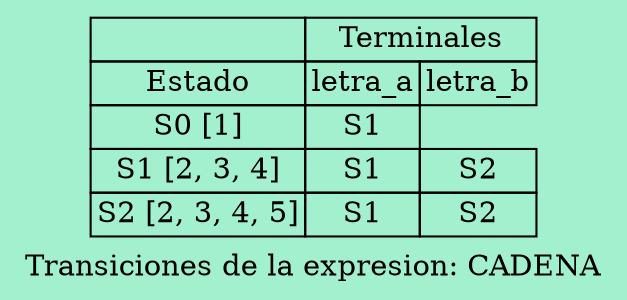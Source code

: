 digraph Transiciones{
    rankdir=LR;
    bgcolor = "#A3F0CF"
    node [shape=plaintext];
    edge [arrowhead=empty];
    
    // Encabezado de la tabla
    header [label=
    <
        <table border="0" cellborder="1" cellspacing="0">
            <tr>
                <td></td>
                <td colspan="2">Terminales</td>
            </tr>
            <tr>
                <td>Estado</td><td>letra_a</td>
<td>letra_b</td>
</tr>
<tr>
                <td>S0 [1]</td>
<td>S1</td></tr>
<tr>
                <td>S1 [2, 3, 4]</td>
<td>S1</td><td>S2</td></tr>
<tr>
                <td>S2 [2, 3, 4, 5]</td>
<td>S1</td><td>S2</td></tr>
        </table>
    >];
label="Transiciones de la expresion: CADENA"}
